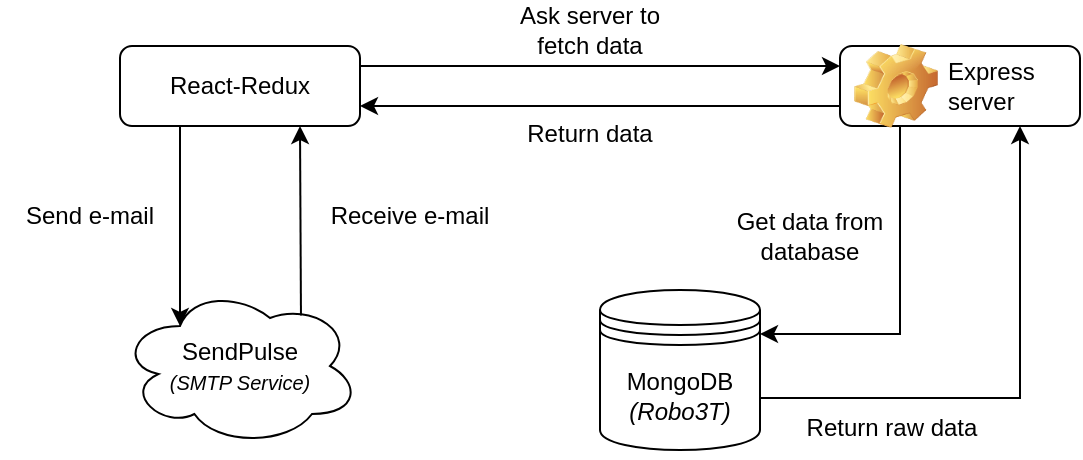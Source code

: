 <mxfile version="15.8.2" type="device"><diagram id="otP-Sv22rcoa4fLnD1F_" name="Page-1"><mxGraphModel dx="569" dy="305" grid="0" gridSize="10" guides="1" tooltips="1" connect="1" arrows="1" fold="1" page="1" pageScale="1" pageWidth="850" pageHeight="1100" math="0" shadow="0"><root><mxCell id="0"/><mxCell id="1" parent="0"/><mxCell id="6rak7uM5FiVIm_knD2p0-1" value="MongoDB&lt;br&gt;&lt;i&gt;(Robo3T)&lt;/i&gt;" style="shape=datastore;whiteSpace=wrap;html=1;" parent="1" vertex="1"><mxGeometry x="320" y="162" width="80" height="80" as="geometry"/></mxCell><mxCell id="6rak7uM5FiVIm_knD2p0-3" value="&lt;span style=&quot;font-weight: normal&quot;&gt;Express server&lt;/span&gt;" style="label;whiteSpace=wrap;html=1;image=img/clipart/Gear_128x128.png;fillColor=default;" parent="1" vertex="1"><mxGeometry x="440" y="40" width="120" height="40" as="geometry"/></mxCell><mxCell id="6rak7uM5FiVIm_knD2p0-6" value="React-Redux" style="rounded=1;whiteSpace=wrap;html=1;" parent="1" vertex="1"><mxGeometry x="80" y="40" width="120" height="40" as="geometry"/></mxCell><mxCell id="6rak7uM5FiVIm_knD2p0-10" value="Get data from database" style="text;html=1;strokeColor=none;fillColor=none;align=center;verticalAlign=middle;whiteSpace=wrap;rounded=0;" parent="1" vertex="1"><mxGeometry x="380" y="120" width="90" height="30" as="geometry"/></mxCell><mxCell id="6rak7uM5FiVIm_knD2p0-11" value="Ask server to fetch data" style="text;html=1;strokeColor=none;fillColor=none;align=center;verticalAlign=middle;whiteSpace=wrap;rounded=0;" parent="1" vertex="1"><mxGeometry x="270" y="17" width="90" height="30" as="geometry"/></mxCell><mxCell id="6rak7uM5FiVIm_knD2p0-13" value="" style="endArrow=classic;html=1;rounded=0;entryX=0;entryY=0.25;entryDx=0;entryDy=0;exitX=1;exitY=0.25;exitDx=0;exitDy=0;" parent="1" source="6rak7uM5FiVIm_knD2p0-6" target="6rak7uM5FiVIm_knD2p0-3" edge="1"><mxGeometry width="50" height="50" relative="1" as="geometry"><mxPoint x="210" y="110" as="sourcePoint"/><mxPoint x="260" y="60" as="targetPoint"/></mxGeometry></mxCell><mxCell id="6rak7uM5FiVIm_knD2p0-15" value="" style="endArrow=classic;html=1;rounded=0;entryX=1;entryY=0.75;entryDx=0;entryDy=0;exitX=0;exitY=0.75;exitDx=0;exitDy=0;" parent="1" source="6rak7uM5FiVIm_knD2p0-3" target="6rak7uM5FiVIm_knD2p0-6" edge="1"><mxGeometry width="50" height="50" relative="1" as="geometry"><mxPoint x="240" y="130" as="sourcePoint"/><mxPoint x="290" y="80" as="targetPoint"/></mxGeometry></mxCell><mxCell id="6rak7uM5FiVIm_knD2p0-16" value="Return data" style="text;html=1;strokeColor=none;fillColor=none;align=center;verticalAlign=middle;whiteSpace=wrap;rounded=0;" parent="1" vertex="1"><mxGeometry x="270" y="69" width="90" height="30" as="geometry"/></mxCell><mxCell id="6rak7uM5FiVIm_knD2p0-20" value="" style="endArrow=classic;html=1;rounded=0;entryX=1;entryY=0.3;entryDx=0;entryDy=0;exitX=0.25;exitY=1;exitDx=0;exitDy=0;" parent="1" source="6rak7uM5FiVIm_knD2p0-3" edge="1"><mxGeometry width="50" height="50" relative="1" as="geometry"><mxPoint x="430" y="190" as="sourcePoint"/><mxPoint x="400" y="184" as="targetPoint"/><Array as="points"><mxPoint x="470" y="184"/></Array></mxGeometry></mxCell><mxCell id="6rak7uM5FiVIm_knD2p0-21" value="" style="endArrow=classic;html=1;rounded=0;exitX=1;exitY=0.7;exitDx=0;exitDy=0;entryX=0.75;entryY=1;entryDx=0;entryDy=0;" parent="1" target="6rak7uM5FiVIm_knD2p0-3" edge="1"><mxGeometry width="50" height="50" relative="1" as="geometry"><mxPoint x="400" y="216" as="sourcePoint"/><mxPoint x="490" y="230" as="targetPoint"/><Array as="points"><mxPoint x="530" y="216"/></Array></mxGeometry></mxCell><mxCell id="6rak7uM5FiVIm_knD2p0-22" value="Return raw data" style="text;html=1;strokeColor=none;fillColor=none;align=center;verticalAlign=middle;whiteSpace=wrap;rounded=0;" parent="1" vertex="1"><mxGeometry x="421" y="216" width="90" height="30" as="geometry"/></mxCell><mxCell id="29IRRp_zsbAD3FXeC7x1-1" value="SendPulse&lt;br&gt;&lt;font style=&quot;font-size: 10px&quot;&gt;&lt;i&gt;(SMTP Service)&lt;/i&gt;&lt;/font&gt;" style="shape=cloud;whiteSpace=wrap;html=1;fillColor=default;" vertex="1" parent="1"><mxGeometry x="80" y="160" width="120" height="80" as="geometry"/></mxCell><mxCell id="29IRRp_zsbAD3FXeC7x1-2" value="" style="endArrow=classic;html=1;rounded=0;fontSize=10;exitX=0.25;exitY=1;exitDx=0;exitDy=0;entryX=0.25;entryY=0.25;entryDx=0;entryDy=0;entryPerimeter=0;" edge="1" parent="1" source="6rak7uM5FiVIm_knD2p0-6" target="29IRRp_zsbAD3FXeC7x1-1"><mxGeometry width="50" height="50" relative="1" as="geometry"><mxPoint x="160" y="170" as="sourcePoint"/><mxPoint x="210" y="120" as="targetPoint"/></mxGeometry></mxCell><mxCell id="29IRRp_zsbAD3FXeC7x1-3" value="" style="endArrow=classic;html=1;rounded=0;fontSize=10;exitX=0.754;exitY=0.184;exitDx=0;exitDy=0;exitPerimeter=0;entryX=0.75;entryY=1;entryDx=0;entryDy=0;" edge="1" parent="1" source="29IRRp_zsbAD3FXeC7x1-1" target="6rak7uM5FiVIm_knD2p0-6"><mxGeometry width="50" height="50" relative="1" as="geometry"><mxPoint x="160" y="180" as="sourcePoint"/><mxPoint x="210" y="130" as="targetPoint"/></mxGeometry></mxCell><mxCell id="29IRRp_zsbAD3FXeC7x1-4" value="Send e-mail" style="text;html=1;strokeColor=none;fillColor=none;align=center;verticalAlign=middle;whiteSpace=wrap;rounded=0;" vertex="1" parent="1"><mxGeometry x="20" y="110" width="90" height="30" as="geometry"/></mxCell><mxCell id="29IRRp_zsbAD3FXeC7x1-5" value="Receive e-mail" style="text;html=1;strokeColor=none;fillColor=none;align=center;verticalAlign=middle;whiteSpace=wrap;rounded=0;" vertex="1" parent="1"><mxGeometry x="180" y="110" width="90" height="30" as="geometry"/></mxCell></root></mxGraphModel></diagram></mxfile>